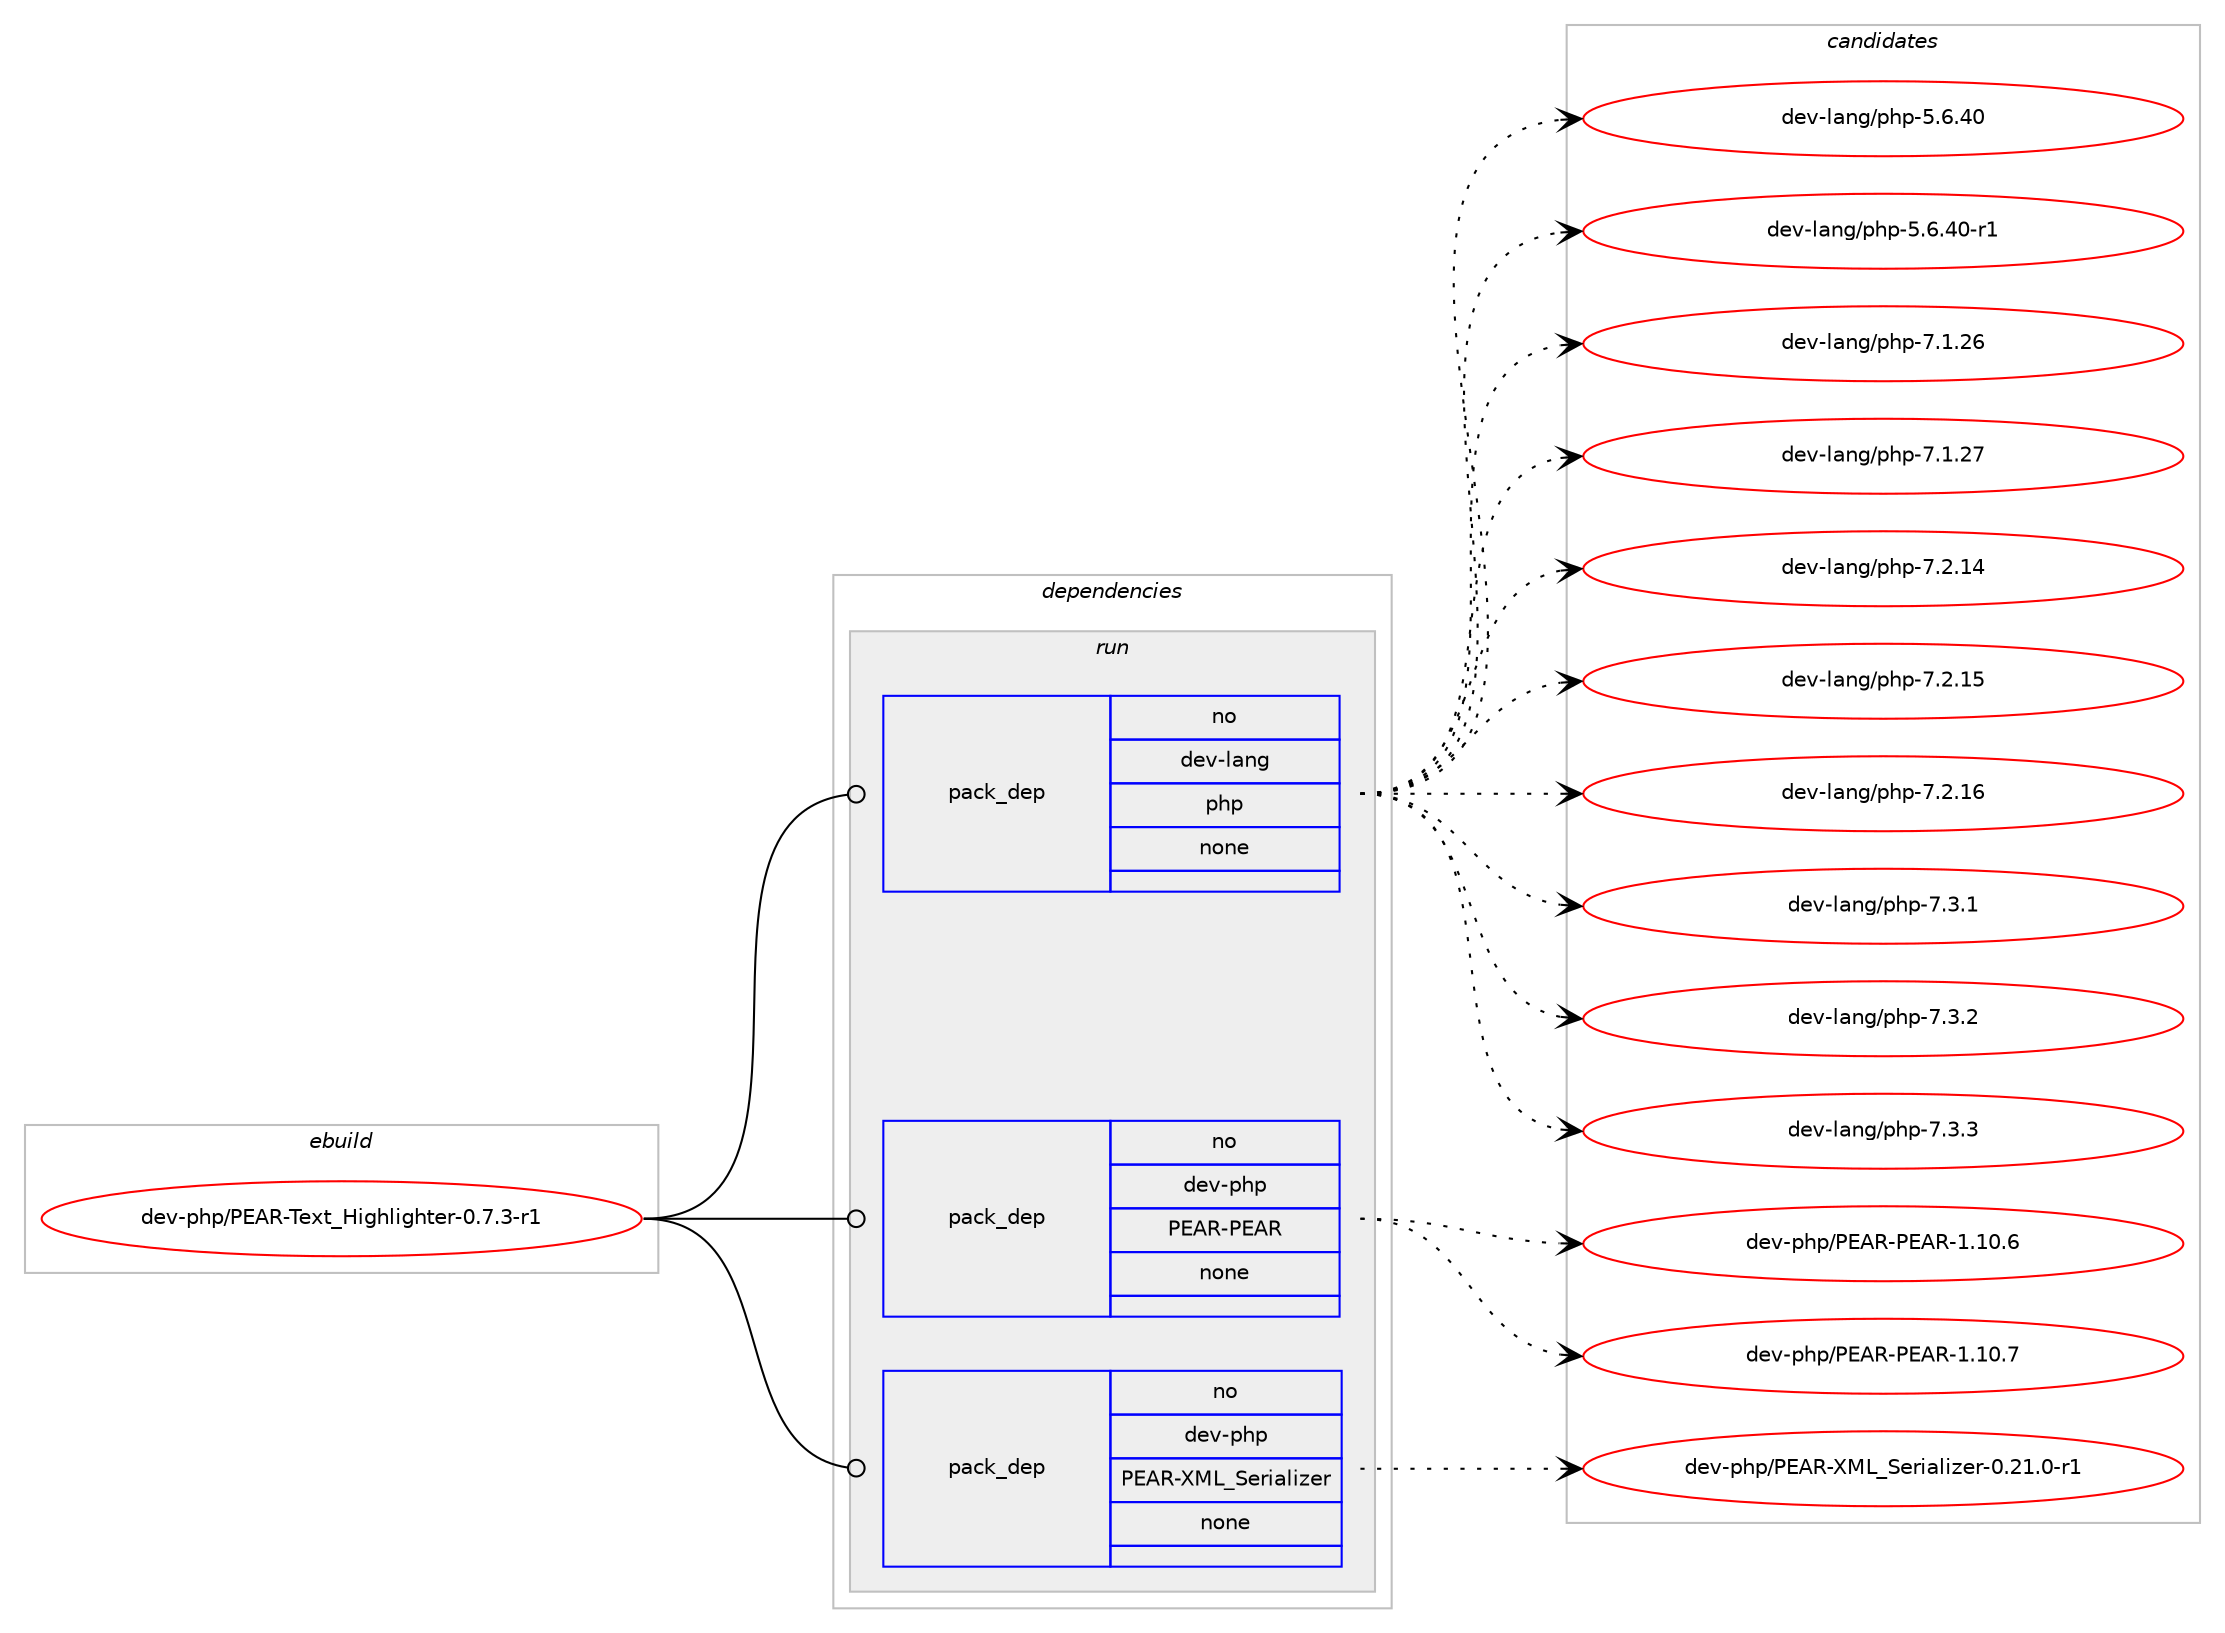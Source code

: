 digraph prolog {

# *************
# Graph options
# *************

newrank=true;
concentrate=true;
compound=true;
graph [rankdir=LR,fontname=Helvetica,fontsize=10,ranksep=1.5];#, ranksep=2.5, nodesep=0.2];
edge  [arrowhead=vee];
node  [fontname=Helvetica,fontsize=10];

# **********
# The ebuild
# **********

subgraph cluster_leftcol {
color=gray;
rank=same;
label=<<i>ebuild</i>>;
id [label="dev-php/PEAR-Text_Highlighter-0.7.3-r1", color=red, width=4, href="../dev-php/PEAR-Text_Highlighter-0.7.3-r1.svg"];
}

# ****************
# The dependencies
# ****************

subgraph cluster_midcol {
color=gray;
label=<<i>dependencies</i>>;
subgraph cluster_compile {
fillcolor="#eeeeee";
style=filled;
label=<<i>compile</i>>;
}
subgraph cluster_compileandrun {
fillcolor="#eeeeee";
style=filled;
label=<<i>compile and run</i>>;
}
subgraph cluster_run {
fillcolor="#eeeeee";
style=filled;
label=<<i>run</i>>;
subgraph pack1000261 {
dependency1392589 [label=<<TABLE BORDER="0" CELLBORDER="1" CELLSPACING="0" CELLPADDING="4" WIDTH="220"><TR><TD ROWSPAN="6" CELLPADDING="30">pack_dep</TD></TR><TR><TD WIDTH="110">no</TD></TR><TR><TD>dev-lang</TD></TR><TR><TD>php</TD></TR><TR><TD>none</TD></TR><TR><TD></TD></TR></TABLE>>, shape=none, color=blue];
}
id:e -> dependency1392589:w [weight=20,style="solid",arrowhead="odot"];
subgraph pack1000262 {
dependency1392590 [label=<<TABLE BORDER="0" CELLBORDER="1" CELLSPACING="0" CELLPADDING="4" WIDTH="220"><TR><TD ROWSPAN="6" CELLPADDING="30">pack_dep</TD></TR><TR><TD WIDTH="110">no</TD></TR><TR><TD>dev-php</TD></TR><TR><TD>PEAR-PEAR</TD></TR><TR><TD>none</TD></TR><TR><TD></TD></TR></TABLE>>, shape=none, color=blue];
}
id:e -> dependency1392590:w [weight=20,style="solid",arrowhead="odot"];
subgraph pack1000263 {
dependency1392591 [label=<<TABLE BORDER="0" CELLBORDER="1" CELLSPACING="0" CELLPADDING="4" WIDTH="220"><TR><TD ROWSPAN="6" CELLPADDING="30">pack_dep</TD></TR><TR><TD WIDTH="110">no</TD></TR><TR><TD>dev-php</TD></TR><TR><TD>PEAR-XML_Serializer</TD></TR><TR><TD>none</TD></TR><TR><TD></TD></TR></TABLE>>, shape=none, color=blue];
}
id:e -> dependency1392591:w [weight=20,style="solid",arrowhead="odot"];
}
}

# **************
# The candidates
# **************

subgraph cluster_choices {
rank=same;
color=gray;
label=<<i>candidates</i>>;

subgraph choice1000261 {
color=black;
nodesep=1;
choice10010111845108971101034711210411245534654465248 [label="dev-lang/php-5.6.40", color=red, width=4,href="../dev-lang/php-5.6.40.svg"];
choice100101118451089711010347112104112455346544652484511449 [label="dev-lang/php-5.6.40-r1", color=red, width=4,href="../dev-lang/php-5.6.40-r1.svg"];
choice10010111845108971101034711210411245554649465054 [label="dev-lang/php-7.1.26", color=red, width=4,href="../dev-lang/php-7.1.26.svg"];
choice10010111845108971101034711210411245554649465055 [label="dev-lang/php-7.1.27", color=red, width=4,href="../dev-lang/php-7.1.27.svg"];
choice10010111845108971101034711210411245554650464952 [label="dev-lang/php-7.2.14", color=red, width=4,href="../dev-lang/php-7.2.14.svg"];
choice10010111845108971101034711210411245554650464953 [label="dev-lang/php-7.2.15", color=red, width=4,href="../dev-lang/php-7.2.15.svg"];
choice10010111845108971101034711210411245554650464954 [label="dev-lang/php-7.2.16", color=red, width=4,href="../dev-lang/php-7.2.16.svg"];
choice100101118451089711010347112104112455546514649 [label="dev-lang/php-7.3.1", color=red, width=4,href="../dev-lang/php-7.3.1.svg"];
choice100101118451089711010347112104112455546514650 [label="dev-lang/php-7.3.2", color=red, width=4,href="../dev-lang/php-7.3.2.svg"];
choice100101118451089711010347112104112455546514651 [label="dev-lang/php-7.3.3", color=red, width=4,href="../dev-lang/php-7.3.3.svg"];
dependency1392589:e -> choice10010111845108971101034711210411245534654465248:w [style=dotted,weight="100"];
dependency1392589:e -> choice100101118451089711010347112104112455346544652484511449:w [style=dotted,weight="100"];
dependency1392589:e -> choice10010111845108971101034711210411245554649465054:w [style=dotted,weight="100"];
dependency1392589:e -> choice10010111845108971101034711210411245554649465055:w [style=dotted,weight="100"];
dependency1392589:e -> choice10010111845108971101034711210411245554650464952:w [style=dotted,weight="100"];
dependency1392589:e -> choice10010111845108971101034711210411245554650464953:w [style=dotted,weight="100"];
dependency1392589:e -> choice10010111845108971101034711210411245554650464954:w [style=dotted,weight="100"];
dependency1392589:e -> choice100101118451089711010347112104112455546514649:w [style=dotted,weight="100"];
dependency1392589:e -> choice100101118451089711010347112104112455546514650:w [style=dotted,weight="100"];
dependency1392589:e -> choice100101118451089711010347112104112455546514651:w [style=dotted,weight="100"];
}
subgraph choice1000262 {
color=black;
nodesep=1;
choice100101118451121041124780696582458069658245494649484654 [label="dev-php/PEAR-PEAR-1.10.6", color=red, width=4,href="../dev-php/PEAR-PEAR-1.10.6.svg"];
choice100101118451121041124780696582458069658245494649484655 [label="dev-php/PEAR-PEAR-1.10.7", color=red, width=4,href="../dev-php/PEAR-PEAR-1.10.7.svg"];
dependency1392590:e -> choice100101118451121041124780696582458069658245494649484654:w [style=dotted,weight="100"];
dependency1392590:e -> choice100101118451121041124780696582458069658245494649484655:w [style=dotted,weight="100"];
}
subgraph choice1000263 {
color=black;
nodesep=1;
choice10010111845112104112478069658245887776958310111410597108105122101114454846504946484511449 [label="dev-php/PEAR-XML_Serializer-0.21.0-r1", color=red, width=4,href="../dev-php/PEAR-XML_Serializer-0.21.0-r1.svg"];
dependency1392591:e -> choice10010111845112104112478069658245887776958310111410597108105122101114454846504946484511449:w [style=dotted,weight="100"];
}
}

}
